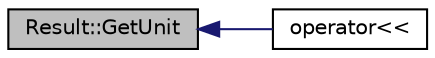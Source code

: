 digraph "Result::GetUnit"
{
  edge [fontname="Helvetica",fontsize="10",labelfontname="Helvetica",labelfontsize="10"];
  node [fontname="Helvetica",fontsize="10",shape=record];
  rankdir="LR";
  Node53 [label="Result::GetUnit",height=0.2,width=0.4,color="black", fillcolor="grey75", style="filled", fontcolor="black"];
  Node53 -> Node54 [dir="back",color="midnightblue",fontsize="10",style="solid",fontname="Helvetica"];
  Node54 [label="operator\<\<",height=0.2,width=0.4,color="black", fillcolor="white", style="filled",URL="$_topic04_2codeblocks2_2main_8cpp.html#a2e6bba8cd52562bf852fd6d72e8b2d75"];
}
